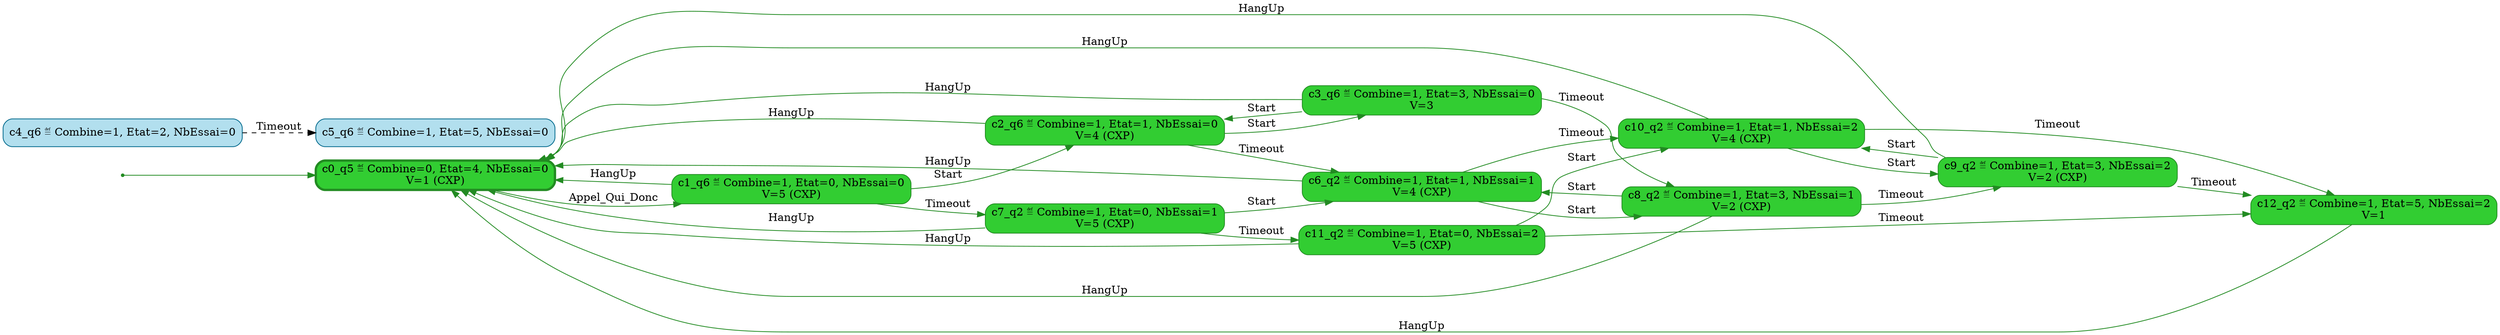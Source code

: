 digraph g {

	rankdir="LR"

	__invisible__[shape="point", color="forestgreen"]
	c0_q5[label="c0_q5 ≝ Combine=0, Etat=4, NbEssai=0\nV=1 (CXP)", shape="box", style="rounded, filled", color="forestgreen", fillcolor="limegreen", penwidth=3] // Initial
	c1_q6[label="c1_q6 ≝ Combine=1, Etat=0, NbEssai=0\nV=5 (CXP)", shape="box", style="rounded, filled", color="forestgreen", fillcolor="limegreen"]
	c2_q6[label="c2_q6 ≝ Combine=1, Etat=1, NbEssai=0\nV=4 (CXP)", shape="box", style="rounded, filled", color="forestgreen", fillcolor="limegreen"]
	c6_q2[label="c6_q2 ≝ Combine=1, Etat=1, NbEssai=1\nV=4 (CXP)", shape="box", style="rounded, filled", color="forestgreen", fillcolor="limegreen"]
	c8_q2[label="c8_q2 ≝ Combine=1, Etat=3, NbEssai=1\nV=2 (CXP)", shape="box", style="rounded, filled", color="forestgreen", fillcolor="limegreen"]
	c9_q2[label="c9_q2 ≝ Combine=1, Etat=3, NbEssai=2\nV=2 (CXP)", shape="box", style="rounded, filled", color="forestgreen", fillcolor="limegreen"]
	c10_q2[label="c10_q2 ≝ Combine=1, Etat=1, NbEssai=2\nV=4 (CXP)", shape="box", style="rounded, filled", color="forestgreen", fillcolor="limegreen"]
	c12_q2[label="c12_q2 ≝ Combine=1, Etat=5, NbEssai=2\nV=1", shape="box", style="rounded, filled", color="forestgreen", fillcolor="limegreen"]
	c3_q6[label="c3_q6 ≝ Combine=1, Etat=3, NbEssai=0\nV=3", shape="box", style="rounded, filled", color="forestgreen", fillcolor="limegreen"]
	c7_q2[label="c7_q2 ≝ Combine=1, Etat=0, NbEssai=1\nV=5 (CXP)", shape="box", style="rounded, filled", color="forestgreen", fillcolor="limegreen"]
	c11_q2[label="c11_q2 ≝ Combine=1, Etat=0, NbEssai=2\nV=5 (CXP)", shape="box", style="rounded, filled", color="forestgreen", fillcolor="limegreen"]
	c4_q6[label="c4_q6 ≝ Combine=1, Etat=2, NbEssai=0", shape="box", style="rounded, filled", color="deepskyblue4", fillcolor="lightblue2"]
	c5_q6[label="c5_q6 ≝ Combine=1, Etat=5, NbEssai=0", shape="box", style="rounded, filled", color="deepskyblue4", fillcolor="lightblue2"]

	__invisible__ -> c0_q5[color="forestgreen"]
	c0_q5 -> c1_q6[label="Appel_Qui_Donc", color="forestgreen"]
	c1_q6 -> c2_q6[label="Start", color="forestgreen"]
	c2_q6 -> c6_q2[label="Timeout", color="forestgreen"]
	c6_q2 -> c8_q2[label="Start", color="forestgreen"]
	c8_q2 -> c9_q2[label="Timeout", color="forestgreen"]
	c9_q2 -> c10_q2[label="Start", color="forestgreen"]
	c10_q2 -> c9_q2[label="Start", color="forestgreen"]
	c10_q2 -> c12_q2[label="Timeout", color="forestgreen"]
	c12_q2 -> c0_q5[label="HangUp", color="forestgreen"]
	c10_q2 -> c0_q5[label="HangUp", color="forestgreen"]
	c9_q2 -> c12_q2[label="Timeout", color="forestgreen"]
	c9_q2 -> c0_q5[label="HangUp", color="forestgreen"]
	c8_q2 -> c6_q2[label="Start", color="forestgreen"]
	c8_q2 -> c0_q5[label="HangUp", color="forestgreen"]
	c6_q2 -> c10_q2[label="Timeout", color="forestgreen"]
	c6_q2 -> c0_q5[label="HangUp", color="forestgreen"]
	c2_q6 -> c0_q5[label="HangUp", color="forestgreen"]
	c2_q6 -> c3_q6[label="Start", color="forestgreen"]
	c3_q6 -> c2_q6[label="Start", color="forestgreen"]
	c3_q6 -> c0_q5[label="HangUp", color="forestgreen"]
	c3_q6 -> c8_q2[label="Timeout", color="forestgreen"]
	c1_q6 -> c7_q2[label="Timeout", color="forestgreen"]
	c7_q2 -> c11_q2[label="Timeout", color="forestgreen"]
	c11_q2 -> c0_q5[label="HangUp", color="forestgreen"]
	c11_q2 -> c10_q2[label="Start", color="forestgreen"]
	c11_q2 -> c12_q2[label="Timeout", color="forestgreen"]
	c7_q2 -> c0_q5[label="HangUp", color="forestgreen"]
	c7_q2 -> c6_q2[label="Start", color="forestgreen"]
	c1_q6 -> c0_q5[label="HangUp", color="forestgreen"]
	c4_q6 -> c5_q6[label="Timeout", color="black", style="dashed"]

}
